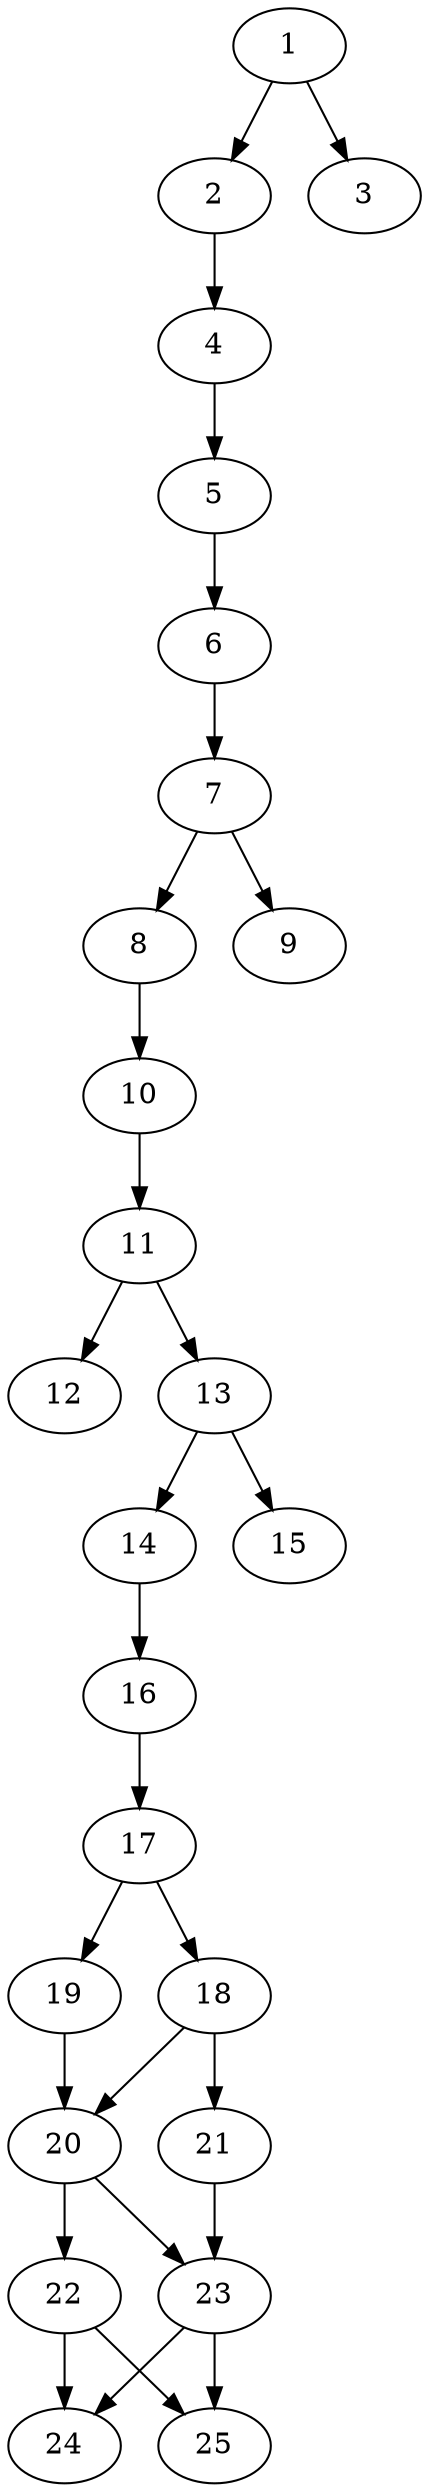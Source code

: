 // DAG automatically generated by daggen at Thu Oct  3 14:00:40 2019
// ./daggen --dot -n 25 --ccr 0.3 --fat 0.3 --regular 0.9 --density 0.7 --mindata 5242880 --maxdata 52428800 
digraph G {
  1 [size="163997013", alpha="0.10", expect_size="49199104"] 
  1 -> 2 [size ="49199104"]
  1 -> 3 [size ="49199104"]
  2 [size="78540800", alpha="0.20", expect_size="23562240"] 
  2 -> 4 [size ="23562240"]
  3 [size="89910613", alpha="0.07", expect_size="26973184"] 
  4 [size="141455360", alpha="0.19", expect_size="42436608"] 
  4 -> 5 [size ="42436608"]
  5 [size="154678613", alpha="0.07", expect_size="46403584"] 
  5 -> 6 [size ="46403584"]
  6 [size="152913920", alpha="0.09", expect_size="45874176"] 
  6 -> 7 [size ="45874176"]
  7 [size="154852693", alpha="0.06", expect_size="46455808"] 
  7 -> 8 [size ="46455808"]
  7 -> 9 [size ="46455808"]
  8 [size="169076053", alpha="0.19", expect_size="50722816"] 
  8 -> 10 [size ="50722816"]
  9 [size="102031360", alpha="0.08", expect_size="30609408"] 
  10 [size="79612587", alpha="0.02", expect_size="23883776"] 
  10 -> 11 [size ="23883776"]
  11 [size="162495147", alpha="0.09", expect_size="48748544"] 
  11 -> 12 [size ="48748544"]
  11 -> 13 [size ="48748544"]
  12 [size="80718507", alpha="0.09", expect_size="24215552"] 
  13 [size="80575147", alpha="0.14", expect_size="24172544"] 
  13 -> 14 [size ="24172544"]
  13 -> 15 [size ="24172544"]
  14 [size="131737600", alpha="0.04", expect_size="39521280"] 
  14 -> 16 [size ="39521280"]
  15 [size="127546027", alpha="0.05", expect_size="38263808"] 
  16 [size="22920533", alpha="0.09", expect_size="6876160"] 
  16 -> 17 [size ="6876160"]
  17 [size="91549013", alpha="0.17", expect_size="27464704"] 
  17 -> 18 [size ="27464704"]
  17 -> 19 [size ="27464704"]
  18 [size="141284693", alpha="0.10", expect_size="42385408"] 
  18 -> 20 [size ="42385408"]
  18 -> 21 [size ="42385408"]
  19 [size="134840320", alpha="0.08", expect_size="40452096"] 
  19 -> 20 [size ="40452096"]
  20 [size="42547200", alpha="0.02", expect_size="12764160"] 
  20 -> 22 [size ="12764160"]
  20 -> 23 [size ="12764160"]
  21 [size="58555733", alpha="0.15", expect_size="17566720"] 
  21 -> 23 [size ="17566720"]
  22 [size="129976320", alpha="0.16", expect_size="38992896"] 
  22 -> 24 [size ="38992896"]
  22 -> 25 [size ="38992896"]
  23 [size="41202347", alpha="0.06", expect_size="12360704"] 
  23 -> 24 [size ="12360704"]
  23 -> 25 [size ="12360704"]
  24 [size="152005973", alpha="0.11", expect_size="45601792"] 
  25 [size="25808213", alpha="0.14", expect_size="7742464"] 
}
